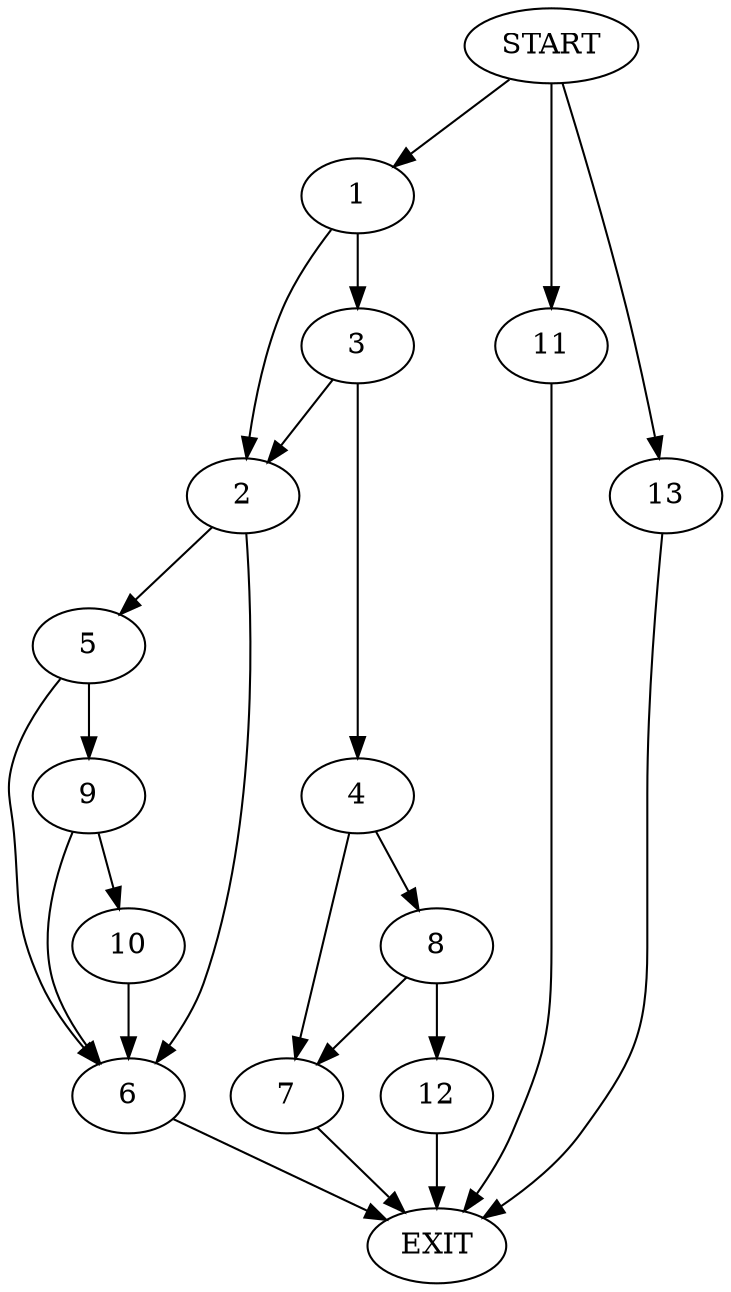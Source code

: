 digraph {
0 [label="START"]
14 [label="EXIT"]
0 -> 1
1 -> 2
1 -> 3
3 -> 2
3 -> 4
2 -> 5
2 -> 6
4 -> 7
4 -> 8
6 -> 14
5 -> 9
5 -> 6
9 -> 6
9 -> 10
10 -> 6
0 -> 11
11 -> 14
7 -> 14
8 -> 12
8 -> 7
12 -> 14
0 -> 13
13 -> 14
}
